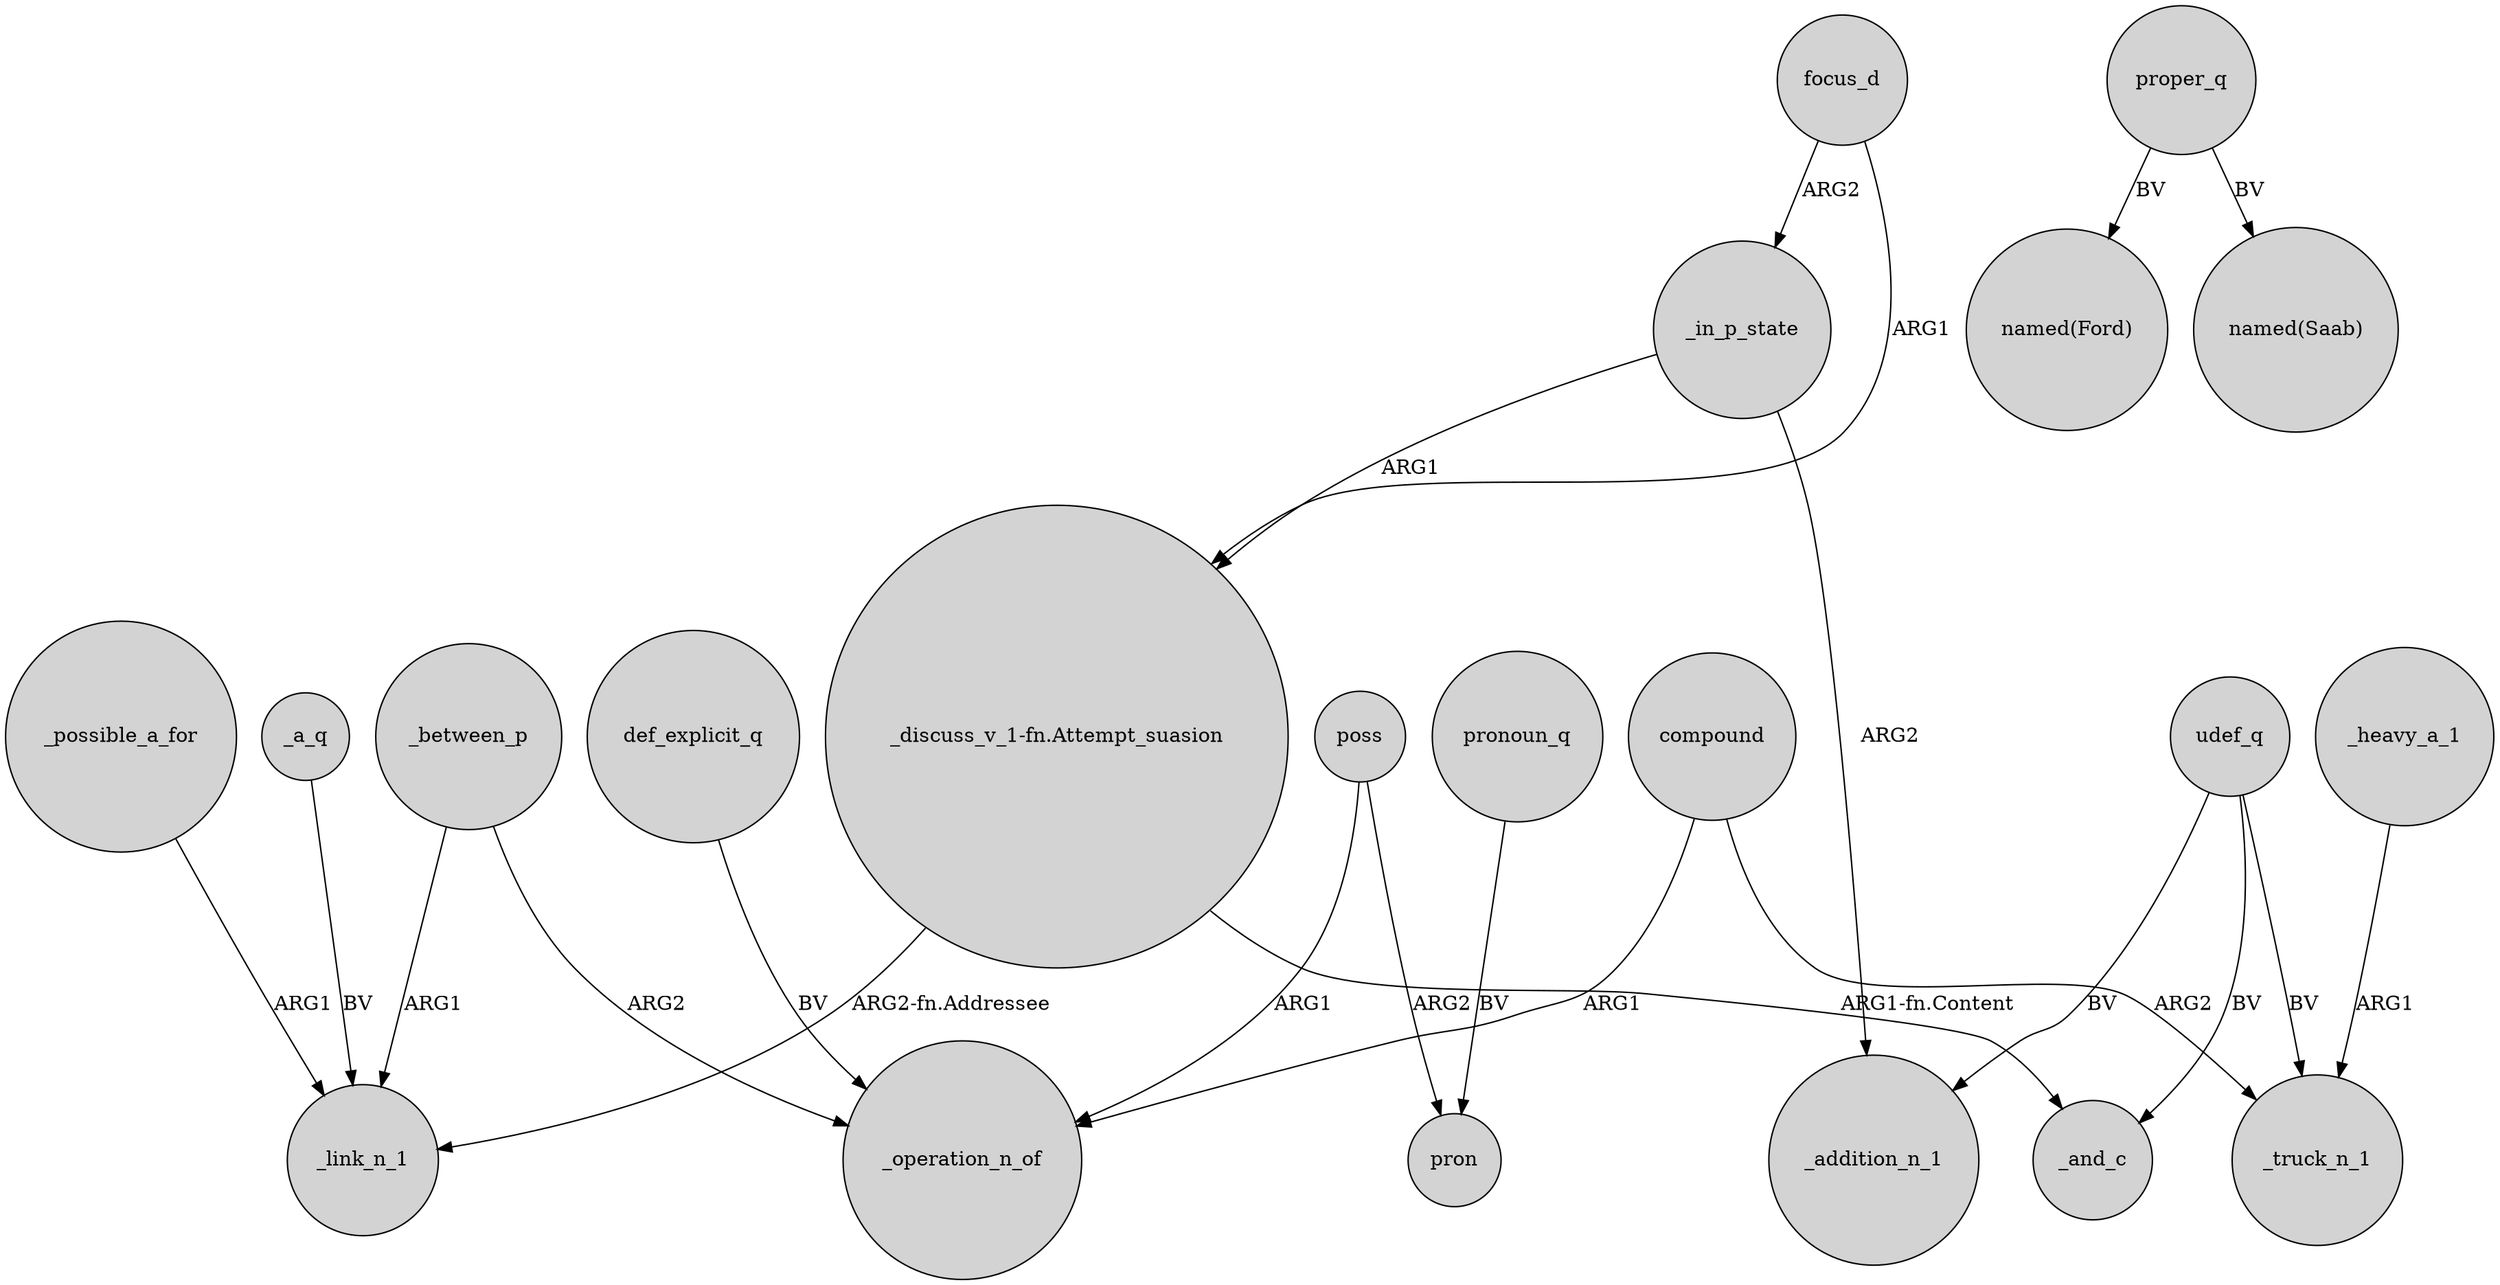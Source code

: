 digraph {
	node [shape=circle style=filled]
	focus_d -> "_discuss_v_1-fn.Attempt_suasion" [label=ARG1]
	_between_p -> _link_n_1 [label=ARG1]
	focus_d -> _in_p_state [label=ARG2]
	proper_q -> "named(Ford)" [label=BV]
	poss -> _operation_n_of [label=ARG1]
	"_discuss_v_1-fn.Attempt_suasion" -> _link_n_1 [label="ARG2-fn.Addressee"]
	udef_q -> _addition_n_1 [label=BV]
	_between_p -> _operation_n_of [label=ARG2]
	compound -> _operation_n_of [label=ARG1]
	udef_q -> _and_c [label=BV]
	_possible_a_for -> _link_n_1 [label=ARG1]
	pronoun_q -> pron [label=BV]
	_a_q -> _link_n_1 [label=BV]
	poss -> pron [label=ARG2]
	proper_q -> "named(Saab)" [label=BV]
	_heavy_a_1 -> _truck_n_1 [label=ARG1]
	"_discuss_v_1-fn.Attempt_suasion" -> _and_c [label="ARG1-fn.Content"]
	compound -> _truck_n_1 [label=ARG2]
	def_explicit_q -> _operation_n_of [label=BV]
	_in_p_state -> _addition_n_1 [label=ARG2]
	_in_p_state -> "_discuss_v_1-fn.Attempt_suasion" [label=ARG1]
	udef_q -> _truck_n_1 [label=BV]
}
